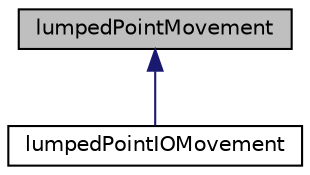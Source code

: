 digraph "lumpedPointMovement"
{
  bgcolor="transparent";
  edge [fontname="Helvetica",fontsize="10",labelfontname="Helvetica",labelfontsize="10"];
  node [fontname="Helvetica",fontsize="10",shape=record];
  Node1 [label="lumpedPointMovement",height=0.2,width=0.4,color="black", fillcolor="grey75", style="filled" fontcolor="black"];
  Node1 -> Node2 [dir="back",color="midnightblue",fontsize="10",style="solid",fontname="Helvetica"];
  Node2 [label="lumpedPointIOMovement",height=0.2,width=0.4,color="black",URL="$classFoam_1_1lumpedPointIOMovement.html",tooltip="IO-registered version of lumpedPointMovement. "];
}
